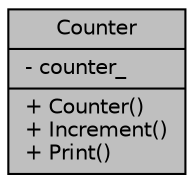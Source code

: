 digraph "Counter"
{
  edge [fontname="Helvetica",fontsize="10",labelfontname="Helvetica",labelfontsize="10"];
  node [fontname="Helvetica",fontsize="10",shape=record];
  Node1 [label="{Counter\n|- counter_\l|+ Counter()\l+ Increment()\l+ Print()\l}",height=0.2,width=0.4,color="black", fillcolor="grey75", style="filled", fontcolor="black"];
}
